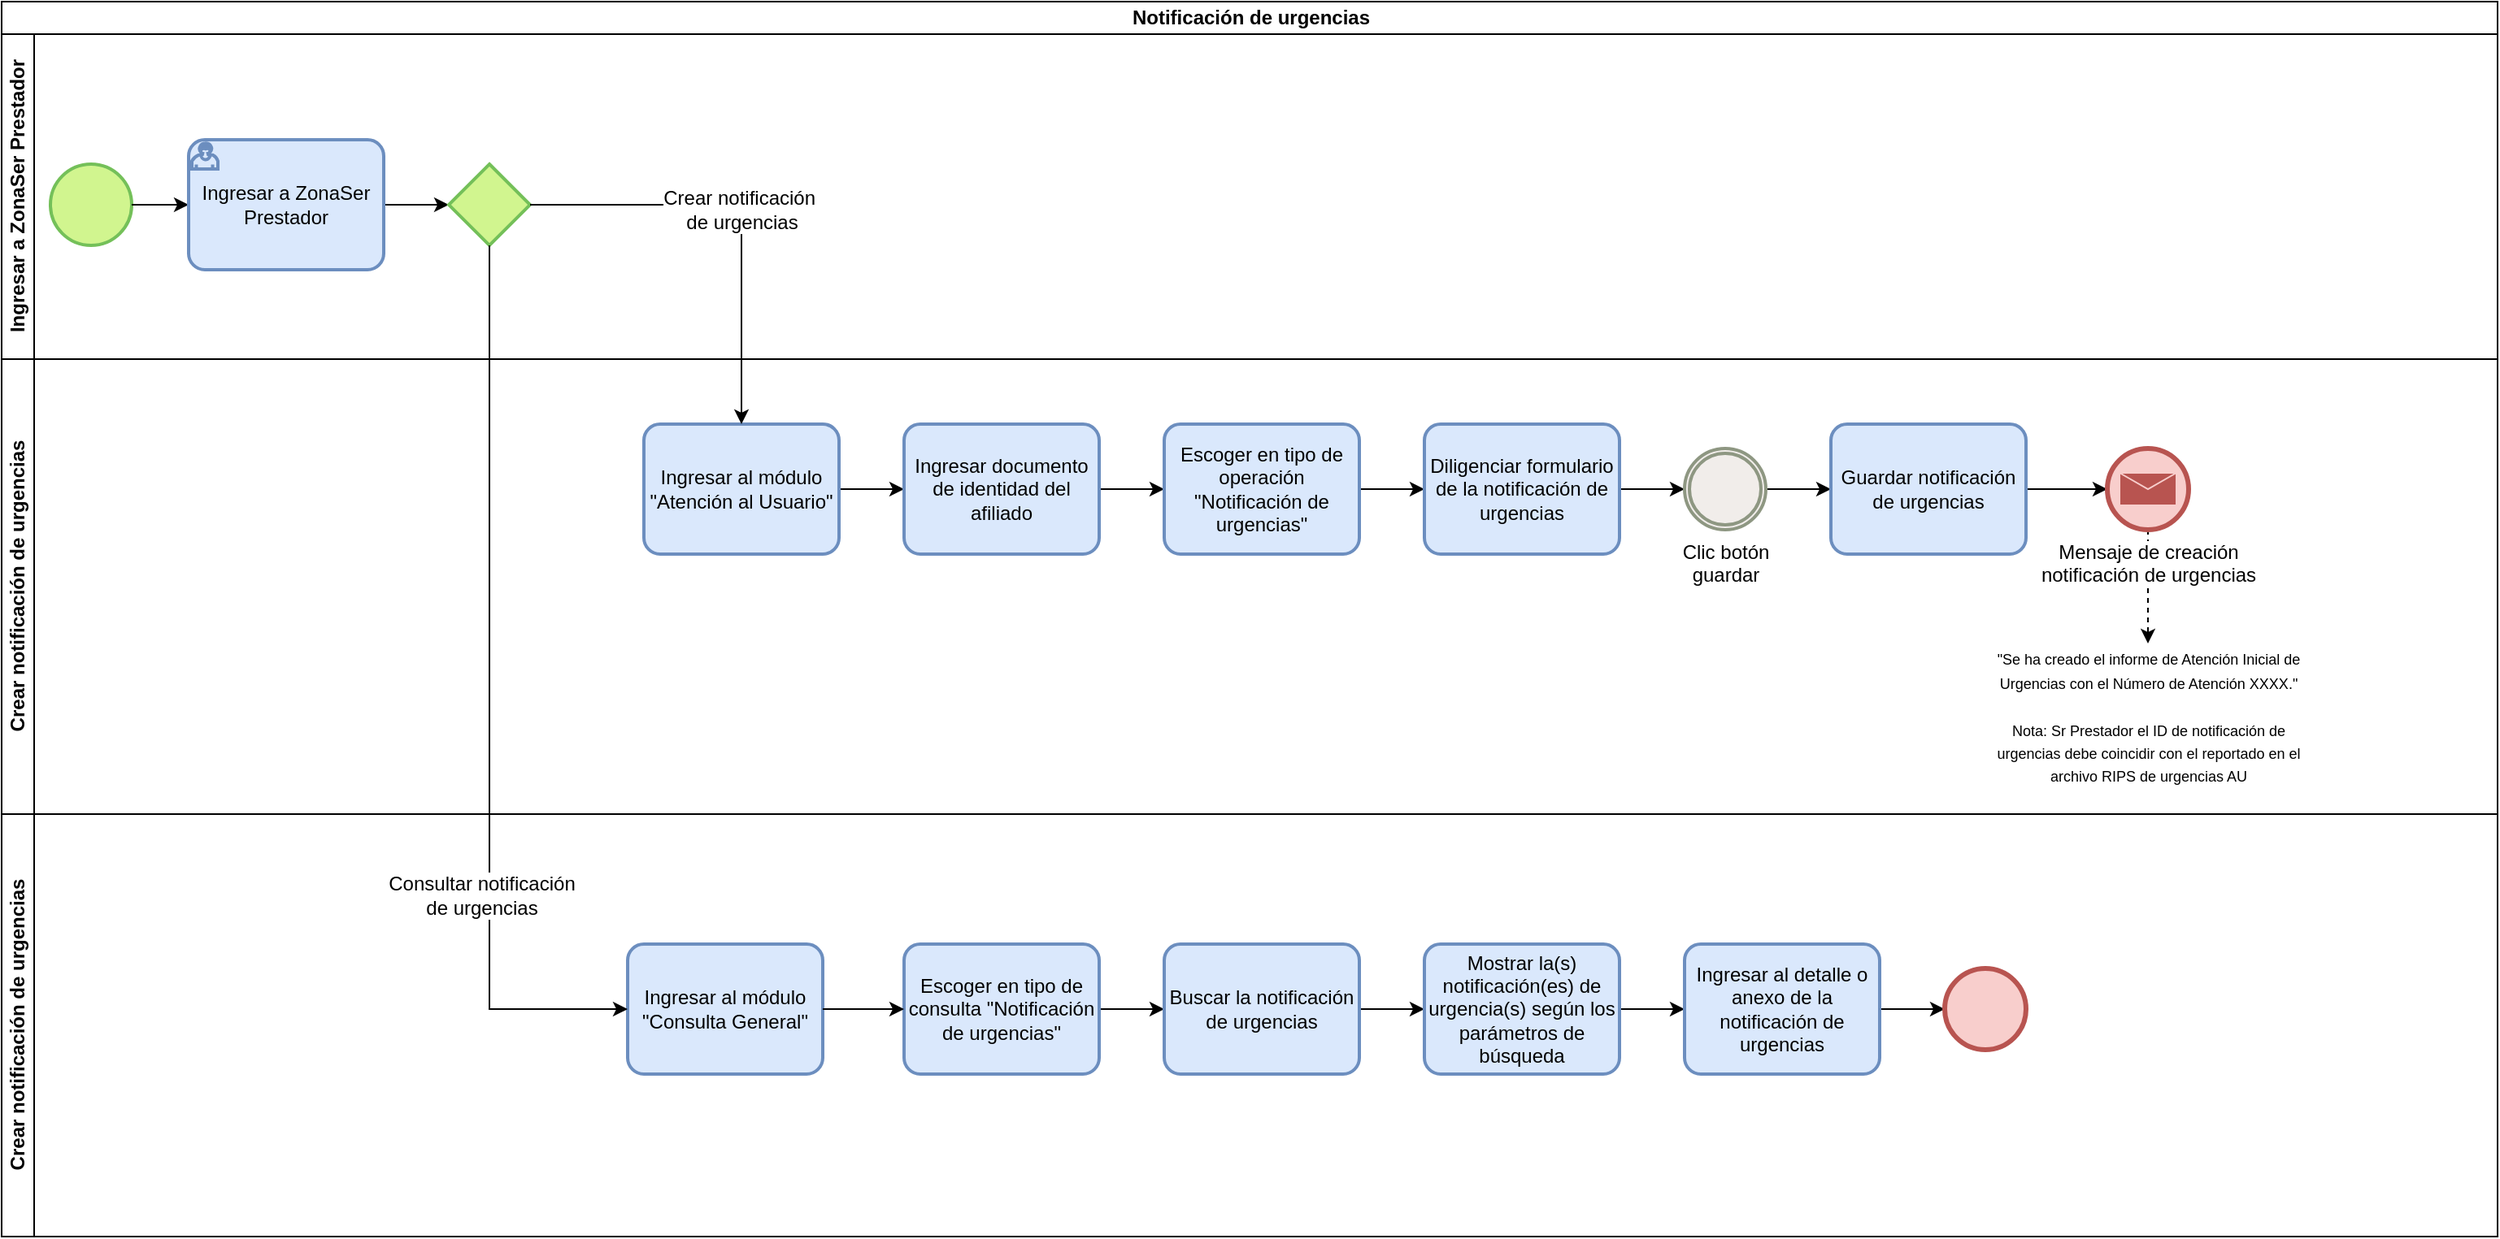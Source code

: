<mxfile version="21.7.5" type="github">
  <diagram name="Página-1" id="0e1V_TGeh5D_SGDJpqjy">
    <mxGraphModel dx="1886" dy="792" grid="1" gridSize="10" guides="1" tooltips="1" connect="1" arrows="1" fold="1" page="1" pageScale="1" pageWidth="1600" pageHeight="800" background="none" math="0" shadow="0">
      <root>
        <mxCell id="0" />
        <mxCell id="1" parent="0" />
        <mxCell id="xGjqCvbATH9IHQqyz-IN-1" value="&lt;font style=&quot;vertical-align: inherit;&quot;&gt;&lt;font style=&quot;vertical-align: inherit;&quot;&gt;Notificación de urgencias&lt;/font&gt;&lt;/font&gt;" style="swimlane;childLayout=stackLayout;resizeParent=1;resizeParentMax=0;horizontal=1;startSize=20;horizontalStack=0;html=1;" parent="1" vertex="1">
          <mxGeometry x="25" y="10" width="1535" height="760" as="geometry" />
        </mxCell>
        <mxCell id="xGjqCvbATH9IHQqyz-IN-2" value="Ingresar a ZonaSer Prestador" style="swimlane;startSize=20;horizontal=0;html=1;" parent="xGjqCvbATH9IHQqyz-IN-1" vertex="1">
          <mxGeometry y="20" width="1535" height="200" as="geometry" />
        </mxCell>
        <mxCell id="xGjqCvbATH9IHQqyz-IN-4" value="" style="points=[[0.145,0.145,0],[0.5,0,0],[0.855,0.145,0],[1,0.5,0],[0.855,0.855,0],[0.5,1,0],[0.145,0.855,0],[0,0.5,0]];shape=mxgraph.bpmn.event;html=1;verticalLabelPosition=bottom;labelBackgroundColor=#ffffff;verticalAlign=top;align=center;perimeter=ellipsePerimeter;outlineConnect=0;aspect=fixed;outline=standard;symbol=general;fillColor=#d1f58f;strokeColor=#74c059;strokeWidth=2;" parent="xGjqCvbATH9IHQqyz-IN-2" vertex="1">
          <mxGeometry x="30" y="80" width="50" height="50" as="geometry" />
        </mxCell>
        <mxCell id="xGjqCvbATH9IHQqyz-IN-8" style="edgeStyle=orthogonalEdgeStyle;rounded=0;orthogonalLoop=1;jettySize=auto;html=1;entryX=0;entryY=0.5;entryDx=0;entryDy=0;entryPerimeter=0;" parent="xGjqCvbATH9IHQqyz-IN-2" source="xGjqCvbATH9IHQqyz-IN-4" target="xGjqCvbATH9IHQqyz-IN-46" edge="1">
          <mxGeometry relative="1" as="geometry">
            <mxPoint x="110" y="105" as="targetPoint" />
          </mxGeometry>
        </mxCell>
        <mxCell id="xGjqCvbATH9IHQqyz-IN-48" style="edgeStyle=orthogonalEdgeStyle;rounded=0;orthogonalLoop=1;jettySize=auto;html=1;fontFamily=Helvetica;fontSize=12;fontColor=default;" parent="xGjqCvbATH9IHQqyz-IN-2" source="xGjqCvbATH9IHQqyz-IN-46" target="xGjqCvbATH9IHQqyz-IN-47" edge="1">
          <mxGeometry relative="1" as="geometry" />
        </mxCell>
        <mxCell id="xGjqCvbATH9IHQqyz-IN-46" value="Ingresar a ZonaSer Prestador" style="points=[[0.25,0,0],[0.5,0,0],[0.75,0,0],[1,0.25,0],[1,0.5,0],[1,0.75,0],[0.75,1,0],[0.5,1,0],[0.25,1,0],[0,0.75,0],[0,0.5,0],[0,0.25,0]];shape=mxgraph.bpmn.task;whiteSpace=wrap;rectStyle=rounded;size=10;html=1;container=1;expand=0;collapsible=0;taskMarker=user;fillColor=#dae8fc;strokeColor=#6c8ebf;strokeWidth=2;" parent="xGjqCvbATH9IHQqyz-IN-2" vertex="1">
          <mxGeometry x="115" y="65" width="120" height="80" as="geometry" />
        </mxCell>
        <mxCell id="xGjqCvbATH9IHQqyz-IN-47" value="" style="points=[[0.25,0.25,0],[0.5,0,0],[0.75,0.25,0],[1,0.5,0],[0.75,0.75,0],[0.5,1,0],[0.25,0.75,0],[0,0.5,0]];shape=mxgraph.bpmn.gateway2;html=1;verticalLabelPosition=bottom;labelBackgroundColor=#ffffff;verticalAlign=top;align=center;perimeter=rhombusPerimeter;outlineConnect=0;outline=none;symbol=none;strokeColor=#74c059;fontFamily=Helvetica;fontSize=12;fontColor=default;fillColor=#d1f58f;strokeWidth=2;" parent="xGjqCvbATH9IHQqyz-IN-2" vertex="1">
          <mxGeometry x="275" y="80" width="50" height="50" as="geometry" />
        </mxCell>
        <mxCell id="xGjqCvbATH9IHQqyz-IN-52" value="Crear notificación de urgencias" style="swimlane;startSize=20;horizontal=0;html=1;" parent="xGjqCvbATH9IHQqyz-IN-1" vertex="1">
          <mxGeometry y="220" width="1535" height="280" as="geometry" />
        </mxCell>
        <mxCell id="xGjqCvbATH9IHQqyz-IN-71" style="edgeStyle=orthogonalEdgeStyle;rounded=0;orthogonalLoop=1;jettySize=auto;html=1;fontFamily=Helvetica;fontSize=12;fontColor=default;entryX=0;entryY=0.5;entryDx=0;entryDy=0;entryPerimeter=0;" parent="xGjqCvbATH9IHQqyz-IN-52" source="xGjqCvbATH9IHQqyz-IN-70" target="xGjqCvbATH9IHQqyz-IN-72" edge="1">
          <mxGeometry relative="1" as="geometry">
            <mxPoint x="545" y="80" as="targetPoint" />
          </mxGeometry>
        </mxCell>
        <mxCell id="xGjqCvbATH9IHQqyz-IN-70" value="Ingresar al módulo &quot;Atención al Usuario&quot;" style="points=[[0.25,0,0],[0.5,0,0],[0.75,0,0],[1,0.25,0],[1,0.5,0],[1,0.75,0],[0.75,1,0],[0.5,1,0],[0.25,1,0],[0,0.75,0],[0,0.5,0],[0,0.25,0]];shape=mxgraph.bpmn.task;whiteSpace=wrap;rectStyle=rounded;size=10;html=1;container=1;expand=0;collapsible=0;taskMarker=abstract;labelBackgroundColor=none;strokeColor=#6c8ebf;fontFamily=Helvetica;fontSize=12;fontColor=default;fillColor=#dae8fc;strokeWidth=2;" parent="xGjqCvbATH9IHQqyz-IN-52" vertex="1">
          <mxGeometry x="395" y="40" width="120" height="80" as="geometry" />
        </mxCell>
        <mxCell id="xGjqCvbATH9IHQqyz-IN-75" style="edgeStyle=orthogonalEdgeStyle;rounded=0;orthogonalLoop=1;jettySize=auto;html=1;fontFamily=Helvetica;fontSize=12;fontColor=default;" parent="xGjqCvbATH9IHQqyz-IN-52" source="xGjqCvbATH9IHQqyz-IN-72" target="xGjqCvbATH9IHQqyz-IN-76" edge="1">
          <mxGeometry relative="1" as="geometry">
            <mxPoint x="715" y="80" as="targetPoint" />
          </mxGeometry>
        </mxCell>
        <mxCell id="xGjqCvbATH9IHQqyz-IN-72" value="Ingresar documento de identidad del afiliado" style="points=[[0.25,0,0],[0.5,0,0],[0.75,0,0],[1,0.25,0],[1,0.5,0],[1,0.75,0],[0.75,1,0],[0.5,1,0],[0.25,1,0],[0,0.75,0],[0,0.5,0],[0,0.25,0]];shape=mxgraph.bpmn.task;whiteSpace=wrap;rectStyle=rounded;size=10;html=1;container=1;expand=0;collapsible=0;taskMarker=abstract;labelBackgroundColor=none;strokeColor=#6c8ebf;fontFamily=Helvetica;fontSize=12;fontColor=default;fillColor=#dae8fc;strokeWidth=2;" parent="xGjqCvbATH9IHQqyz-IN-52" vertex="1">
          <mxGeometry x="555" y="40" width="120" height="80" as="geometry" />
        </mxCell>
        <mxCell id="xGjqCvbATH9IHQqyz-IN-78" style="edgeStyle=orthogonalEdgeStyle;rounded=0;orthogonalLoop=1;jettySize=auto;html=1;fontFamily=Helvetica;fontSize=12;fontColor=default;" parent="xGjqCvbATH9IHQqyz-IN-52" source="xGjqCvbATH9IHQqyz-IN-76" target="xGjqCvbATH9IHQqyz-IN-77" edge="1">
          <mxGeometry relative="1" as="geometry" />
        </mxCell>
        <mxCell id="xGjqCvbATH9IHQqyz-IN-76" value="Escoger en tipo de operación &quot;Notificación de urgencias&quot;" style="points=[[0.25,0,0],[0.5,0,0],[0.75,0,0],[1,0.25,0],[1,0.5,0],[1,0.75,0],[0.75,1,0],[0.5,1,0],[0.25,1,0],[0,0.75,0],[0,0.5,0],[0,0.25,0]];shape=mxgraph.bpmn.task;whiteSpace=wrap;rectStyle=rounded;size=10;html=1;container=1;expand=0;collapsible=0;taskMarker=abstract;labelBackgroundColor=none;strokeColor=#6c8ebf;fontFamily=Helvetica;fontSize=12;fontColor=default;fillColor=#dae8fc;strokeWidth=2;" parent="xGjqCvbATH9IHQqyz-IN-52" vertex="1">
          <mxGeometry x="715" y="40" width="120" height="80" as="geometry" />
        </mxCell>
        <mxCell id="xGjqCvbATH9IHQqyz-IN-87" style="edgeStyle=orthogonalEdgeStyle;rounded=0;orthogonalLoop=1;jettySize=auto;html=1;fontFamily=Helvetica;fontSize=12;fontColor=default;" parent="xGjqCvbATH9IHQqyz-IN-52" source="xGjqCvbATH9IHQqyz-IN-77" target="xGjqCvbATH9IHQqyz-IN-89" edge="1">
          <mxGeometry relative="1" as="geometry">
            <mxPoint x="1045" y="80" as="targetPoint" />
          </mxGeometry>
        </mxCell>
        <mxCell id="xGjqCvbATH9IHQqyz-IN-77" value="Diligenciar formulario de la notificación de urgencias" style="points=[[0.25,0,0],[0.5,0,0],[0.75,0,0],[1,0.25,0],[1,0.5,0],[1,0.75,0],[0.75,1,0],[0.5,1,0],[0.25,1,0],[0,0.75,0],[0,0.5,0],[0,0.25,0]];shape=mxgraph.bpmn.task;whiteSpace=wrap;rectStyle=rounded;size=10;html=1;container=1;expand=0;collapsible=0;taskMarker=abstract;labelBackgroundColor=none;strokeColor=#6c8ebf;fontFamily=Helvetica;fontSize=12;fontColor=default;fillColor=#dae8fc;strokeWidth=2;" parent="xGjqCvbATH9IHQqyz-IN-52" vertex="1">
          <mxGeometry x="875" y="40" width="120" height="80" as="geometry" />
        </mxCell>
        <mxCell id="xGjqCvbATH9IHQqyz-IN-90" style="edgeStyle=orthogonalEdgeStyle;rounded=0;orthogonalLoop=1;jettySize=auto;html=1;fontFamily=Helvetica;fontSize=12;fontColor=default;" parent="xGjqCvbATH9IHQqyz-IN-52" source="xGjqCvbATH9IHQqyz-IN-89" target="xGjqCvbATH9IHQqyz-IN-88" edge="1">
          <mxGeometry relative="1" as="geometry" />
        </mxCell>
        <mxCell id="xGjqCvbATH9IHQqyz-IN-89" value="Clic botón&lt;br&gt;guardar" style="points=[[0.145,0.145,0],[0.5,0,0],[0.855,0.145,0],[1,0.5,0],[0.855,0.855,0],[0.5,1,0],[0.145,0.855,0],[0,0.5,0]];shape=mxgraph.bpmn.event;html=1;verticalLabelPosition=bottom;labelBackgroundColor=#ffffff;verticalAlign=top;align=center;perimeter=ellipsePerimeter;outlineConnect=0;aspect=fixed;outline=throwing;symbol=general;strokeColor=#8e9782;fontFamily=Helvetica;fontSize=12;fontColor=default;fillColor=#f1edea;strokeWidth=2;" parent="xGjqCvbATH9IHQqyz-IN-52" vertex="1">
          <mxGeometry x="1035" y="55" width="50" height="50" as="geometry" />
        </mxCell>
        <mxCell id="xGjqCvbATH9IHQqyz-IN-92" style="edgeStyle=orthogonalEdgeStyle;rounded=0;orthogonalLoop=1;jettySize=auto;html=1;fontFamily=Helvetica;fontSize=12;fontColor=default;entryX=0;entryY=0.5;entryDx=0;entryDy=0;entryPerimeter=0;" parent="xGjqCvbATH9IHQqyz-IN-52" source="xGjqCvbATH9IHQqyz-IN-88" target="xGjqCvbATH9IHQqyz-IN-93" edge="1">
          <mxGeometry relative="1" as="geometry">
            <mxPoint x="1285" y="80" as="targetPoint" />
          </mxGeometry>
        </mxCell>
        <mxCell id="xGjqCvbATH9IHQqyz-IN-88" value="Guardar notificación de urgencias" style="points=[[0.25,0,0],[0.5,0,0],[0.75,0,0],[1,0.25,0],[1,0.5,0],[1,0.75,0],[0.75,1,0],[0.5,1,0],[0.25,1,0],[0,0.75,0],[0,0.5,0],[0,0.25,0]];shape=mxgraph.bpmn.task;whiteSpace=wrap;rectStyle=rounded;size=10;html=1;container=1;expand=0;collapsible=0;taskMarker=abstract;labelBackgroundColor=none;strokeColor=#6c8ebf;fontFamily=Helvetica;fontSize=12;fontColor=default;fillColor=#dae8fc;strokeWidth=2;" parent="xGjqCvbATH9IHQqyz-IN-52" vertex="1">
          <mxGeometry x="1125" y="40" width="120" height="80" as="geometry" />
        </mxCell>
        <mxCell id="GfY8Kz6QiImjGJJJFp_D-4" style="edgeStyle=orthogonalEdgeStyle;rounded=0;orthogonalLoop=1;jettySize=auto;html=1;fontFamily=Helvetica;fontSize=12;fontColor=default;dashed=1;entryX=0.5;entryY=0;entryDx=0;entryDy=0;" edge="1" parent="xGjqCvbATH9IHQqyz-IN-52" source="xGjqCvbATH9IHQqyz-IN-93" target="GfY8Kz6QiImjGJJJFp_D-5">
          <mxGeometry relative="1" as="geometry">
            <mxPoint x="1320" y="25" as="targetPoint" />
          </mxGeometry>
        </mxCell>
        <mxCell id="xGjqCvbATH9IHQqyz-IN-93" value="Mensaje de creación&lt;br&gt;notificación de urgencias" style="points=[[0.145,0.145,0],[0.5,0,0],[0.855,0.145,0],[1,0.5,0],[0.855,0.855,0],[0.5,1,0],[0.145,0.855,0],[0,0.5,0]];shape=mxgraph.bpmn.event;html=1;verticalLabelPosition=bottom;labelBackgroundColor=#ffffff;verticalAlign=top;align=center;perimeter=ellipsePerimeter;outlineConnect=0;aspect=fixed;outline=end;symbol=message;strokeColor=#b85450;fontFamily=Helvetica;fontSize=12;fillColor=#f8cecc;" parent="xGjqCvbATH9IHQqyz-IN-52" vertex="1">
          <mxGeometry x="1295" y="55" width="50" height="50" as="geometry" />
        </mxCell>
        <mxCell id="GfY8Kz6QiImjGJJJFp_D-5" value="&lt;font style=&quot;font-size: 9px;&quot;&gt;&quot;Se ha creado el informe de Atención Inicial de Urgencias con el Número de Atención XXXX.&quot;&lt;br&gt;&lt;br&gt;Nota: Sr Prestador el ID de notificación de urgencias debe coincidir con el reportado en el archivo RIPS de urgencias AU&lt;/font&gt;" style="text;html=1;strokeColor=none;fillColor=none;align=center;verticalAlign=middle;whiteSpace=wrap;rounded=0;fontSize=12;fontFamily=Helvetica;fontColor=default;" vertex="1" parent="xGjqCvbATH9IHQqyz-IN-52">
          <mxGeometry x="1218.75" y="175" width="202.5" height="90" as="geometry" />
        </mxCell>
        <mxCell id="xGjqCvbATH9IHQqyz-IN-49" value="Crear notificación&amp;nbsp;&lt;br&gt;de urgencias" style="edgeStyle=orthogonalEdgeStyle;rounded=0;orthogonalLoop=1;jettySize=auto;html=1;fontFamily=Helvetica;fontSize=12;fontColor=default;" parent="xGjqCvbATH9IHQqyz-IN-1" source="xGjqCvbATH9IHQqyz-IN-47" target="xGjqCvbATH9IHQqyz-IN-70" edge="1">
          <mxGeometry relative="1" as="geometry">
            <mxPoint x="445" y="335" as="targetPoint" />
          </mxGeometry>
        </mxCell>
        <mxCell id="xGjqCvbATH9IHQqyz-IN-79" value="Crear notificación de urgencias" style="swimlane;startSize=20;horizontal=0;html=1;" parent="xGjqCvbATH9IHQqyz-IN-1" vertex="1">
          <mxGeometry y="500" width="1535" height="260" as="geometry" />
        </mxCell>
        <mxCell id="xGjqCvbATH9IHQqyz-IN-98" style="edgeStyle=orthogonalEdgeStyle;rounded=0;orthogonalLoop=1;jettySize=auto;html=1;fontFamily=Helvetica;fontSize=12;fontColor=default;" parent="xGjqCvbATH9IHQqyz-IN-79" source="xGjqCvbATH9IHQqyz-IN-95" target="xGjqCvbATH9IHQqyz-IN-97" edge="1">
          <mxGeometry relative="1" as="geometry" />
        </mxCell>
        <mxCell id="xGjqCvbATH9IHQqyz-IN-95" value="Escoger en tipo de consulta &quot;Notificación de urgencias&quot;" style="points=[[0.25,0,0],[0.5,0,0],[0.75,0,0],[1,0.25,0],[1,0.5,0],[1,0.75,0],[0.75,1,0],[0.5,1,0],[0.25,1,0],[0,0.75,0],[0,0.5,0],[0,0.25,0]];shape=mxgraph.bpmn.task;whiteSpace=wrap;rectStyle=rounded;size=10;html=1;container=1;expand=0;collapsible=0;taskMarker=abstract;labelBackgroundColor=none;strokeColor=#6c8ebf;fontFamily=Helvetica;fontSize=12;fontColor=default;fillColor=#dae8fc;strokeWidth=2;" parent="xGjqCvbATH9IHQqyz-IN-79" vertex="1">
          <mxGeometry x="555" y="80" width="120" height="80" as="geometry" />
        </mxCell>
        <mxCell id="xGjqCvbATH9IHQqyz-IN-100" style="edgeStyle=orthogonalEdgeStyle;rounded=0;orthogonalLoop=1;jettySize=auto;html=1;fontFamily=Helvetica;fontSize=12;fontColor=default;" parent="xGjqCvbATH9IHQqyz-IN-79" source="xGjqCvbATH9IHQqyz-IN-97" target="xGjqCvbATH9IHQqyz-IN-99" edge="1">
          <mxGeometry relative="1" as="geometry" />
        </mxCell>
        <mxCell id="xGjqCvbATH9IHQqyz-IN-97" value="Buscar la notificación de urgencias" style="points=[[0.25,0,0],[0.5,0,0],[0.75,0,0],[1,0.25,0],[1,0.5,0],[1,0.75,0],[0.75,1,0],[0.5,1,0],[0.25,1,0],[0,0.75,0],[0,0.5,0],[0,0.25,0]];shape=mxgraph.bpmn.task;whiteSpace=wrap;rectStyle=rounded;size=10;html=1;container=1;expand=0;collapsible=0;taskMarker=abstract;labelBackgroundColor=none;strokeColor=#6c8ebf;fontFamily=Helvetica;fontSize=12;fontColor=default;fillColor=#dae8fc;strokeWidth=2;" parent="xGjqCvbATH9IHQqyz-IN-79" vertex="1">
          <mxGeometry x="715" y="80" width="120" height="80" as="geometry" />
        </mxCell>
        <mxCell id="xGjqCvbATH9IHQqyz-IN-101" style="edgeStyle=orthogonalEdgeStyle;rounded=0;orthogonalLoop=1;jettySize=auto;html=1;fontFamily=Helvetica;fontSize=12;fontColor=default;" parent="xGjqCvbATH9IHQqyz-IN-79" source="xGjqCvbATH9IHQqyz-IN-99" target="xGjqCvbATH9IHQqyz-IN-102" edge="1">
          <mxGeometry relative="1" as="geometry">
            <mxPoint x="1045" y="120" as="targetPoint" />
          </mxGeometry>
        </mxCell>
        <mxCell id="xGjqCvbATH9IHQqyz-IN-99" value="Mostrar la(s) notificación(es) de urgencia(s) según los parámetros de búsqueda" style="points=[[0.25,0,0],[0.5,0,0],[0.75,0,0],[1,0.25,0],[1,0.5,0],[1,0.75,0],[0.75,1,0],[0.5,1,0],[0.25,1,0],[0,0.75,0],[0,0.5,0],[0,0.25,0]];shape=mxgraph.bpmn.task;whiteSpace=wrap;rectStyle=rounded;size=10;html=1;container=1;expand=0;collapsible=0;taskMarker=abstract;labelBackgroundColor=none;strokeColor=#6c8ebf;fontFamily=Helvetica;fontSize=12;fontColor=default;fillColor=#dae8fc;strokeWidth=2;" parent="xGjqCvbATH9IHQqyz-IN-79" vertex="1">
          <mxGeometry x="875" y="80" width="120" height="80" as="geometry" />
        </mxCell>
        <mxCell id="xGjqCvbATH9IHQqyz-IN-104" style="edgeStyle=orthogonalEdgeStyle;rounded=0;orthogonalLoop=1;jettySize=auto;html=1;fontFamily=Helvetica;fontSize=12;fontColor=default;" parent="xGjqCvbATH9IHQqyz-IN-79" source="xGjqCvbATH9IHQqyz-IN-102" target="xGjqCvbATH9IHQqyz-IN-103" edge="1">
          <mxGeometry relative="1" as="geometry" />
        </mxCell>
        <mxCell id="xGjqCvbATH9IHQqyz-IN-102" value="Ingresar al detalle o anexo de la notificación de urgencias" style="points=[[0.25,0,0],[0.5,0,0],[0.75,0,0],[1,0.25,0],[1,0.5,0],[1,0.75,0],[0.75,1,0],[0.5,1,0],[0.25,1,0],[0,0.75,0],[0,0.5,0],[0,0.25,0]];shape=mxgraph.bpmn.task;whiteSpace=wrap;rectStyle=rounded;size=10;html=1;container=1;expand=0;collapsible=0;taskMarker=abstract;labelBackgroundColor=none;strokeColor=#6c8ebf;fontFamily=Helvetica;fontSize=12;fontColor=default;fillColor=#dae8fc;strokeWidth=2;" parent="xGjqCvbATH9IHQqyz-IN-79" vertex="1">
          <mxGeometry x="1035" y="80" width="120" height="80" as="geometry" />
        </mxCell>
        <mxCell id="xGjqCvbATH9IHQqyz-IN-103" value="" style="points=[[0.145,0.145,0],[0.5,0,0],[0.855,0.145,0],[1,0.5,0],[0.855,0.855,0],[0.5,1,0],[0.145,0.855,0],[0,0.5,0]];shape=mxgraph.bpmn.event;html=1;verticalLabelPosition=bottom;labelBackgroundColor=#ffffff;verticalAlign=top;align=center;perimeter=ellipsePerimeter;outlineConnect=0;aspect=fixed;outline=end;symbol=terminate2;strokeColor=#b85450;fontFamily=Helvetica;fontSize=12;fillColor=#f8cecc;" parent="xGjqCvbATH9IHQqyz-IN-79" vertex="1">
          <mxGeometry x="1195" y="95" width="50" height="50" as="geometry" />
        </mxCell>
        <mxCell id="xGjqCvbATH9IHQqyz-IN-69" value="Ingresar al módulo &quot;Consulta General&quot;" style="points=[[0.25,0,0],[0.5,0,0],[0.75,0,0],[1,0.25,0],[1,0.5,0],[1,0.75,0],[0.75,1,0],[0.5,1,0],[0.25,1,0],[0,0.75,0],[0,0.5,0],[0,0.25,0]];shape=mxgraph.bpmn.task;whiteSpace=wrap;rectStyle=rounded;size=10;html=1;container=1;expand=0;collapsible=0;taskMarker=abstract;labelBackgroundColor=none;strokeColor=#6c8ebf;fontFamily=Helvetica;fontSize=12;fontColor=default;fillColor=#dae8fc;strokeWidth=2;" parent="xGjqCvbATH9IHQqyz-IN-79" vertex="1">
          <mxGeometry x="385" y="80" width="120" height="80" as="geometry" />
        </mxCell>
        <mxCell id="xGjqCvbATH9IHQqyz-IN-96" style="edgeStyle=orthogonalEdgeStyle;rounded=0;orthogonalLoop=1;jettySize=auto;html=1;fontFamily=Helvetica;fontSize=12;fontColor=default;" parent="xGjqCvbATH9IHQqyz-IN-79" source="xGjqCvbATH9IHQqyz-IN-69" target="xGjqCvbATH9IHQqyz-IN-95" edge="1">
          <mxGeometry relative="1" as="geometry" />
        </mxCell>
        <mxCell id="xGjqCvbATH9IHQqyz-IN-51" value="Consultar notificación&lt;br&gt;de urgencias" style="edgeStyle=orthogonalEdgeStyle;rounded=0;orthogonalLoop=1;jettySize=auto;html=1;fontFamily=Helvetica;fontSize=12;fontColor=default;entryX=0;entryY=0.5;entryDx=0;entryDy=0;entryPerimeter=0;" parent="xGjqCvbATH9IHQqyz-IN-1" source="xGjqCvbATH9IHQqyz-IN-47" target="xGjqCvbATH9IHQqyz-IN-69" edge="1">
          <mxGeometry x="0.441" y="-5" relative="1" as="geometry">
            <mxPoint x="335" y="640" as="targetPoint" />
            <Array as="points">
              <mxPoint x="300" y="620" />
            </Array>
            <mxPoint as="offset" />
          </mxGeometry>
        </mxCell>
      </root>
    </mxGraphModel>
  </diagram>
</mxfile>
